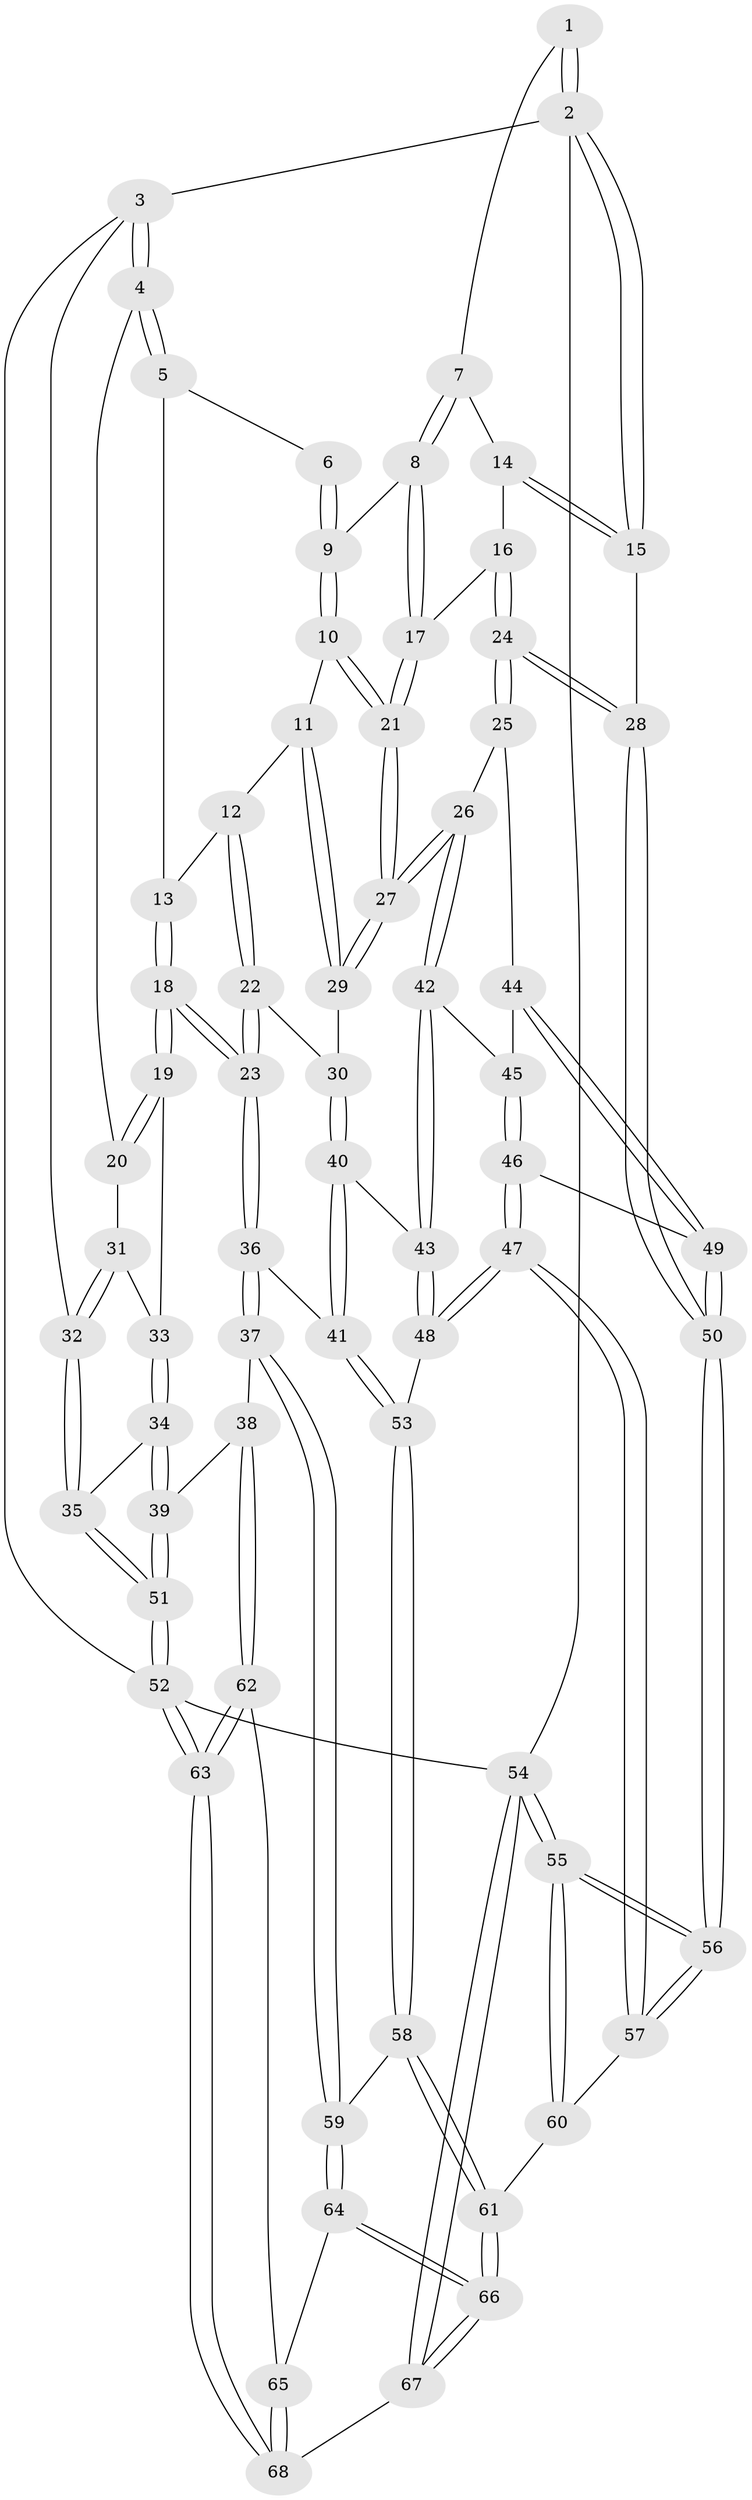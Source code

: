 // coarse degree distribution, {4: 0.5526315789473685, 7: 0.02631578947368421, 5: 0.21052631578947367, 6: 0.07894736842105263, 3: 0.13157894736842105}
// Generated by graph-tools (version 1.1) at 2025/24/03/03/25 07:24:33]
// undirected, 68 vertices, 167 edges
graph export_dot {
graph [start="1"]
  node [color=gray90,style=filled];
  1 [pos="+0.6171466164437837+0"];
  2 [pos="+1+0"];
  3 [pos="+0+0"];
  4 [pos="+0.010718363148248684+0"];
  5 [pos="+0.3414099373763101+0"];
  6 [pos="+0.5310943788534447+0"];
  7 [pos="+0.8027653349537207+0.11740368855836232"];
  8 [pos="+0.7092859211142101+0.17479738572677075"];
  9 [pos="+0.6194010553354383+0.2051969870396688"];
  10 [pos="+0.6135661488905523+0.21926565465119752"];
  11 [pos="+0.5965341087910371+0.23419331995377438"];
  12 [pos="+0.512395362511258+0.25011911474719145"];
  13 [pos="+0.4208810515198787+0.17595362775778703"];
  14 [pos="+0.8157081098380523+0.12212247493350147"];
  15 [pos="+1+0"];
  16 [pos="+0.8723777780519975+0.24564383632726675"];
  17 [pos="+0.7871104045446865+0.2831704054518121"];
  18 [pos="+0.26825759330082605+0.3335344129624803"];
  19 [pos="+0.2569839603818598+0.32637106709657143"];
  20 [pos="+0.18238516718038633+0.22959823789671477"];
  21 [pos="+0.7446665605661947+0.31675325624690226"];
  22 [pos="+0.4627543173137142+0.3370908154097326"];
  23 [pos="+0.3277960235124077+0.41567847777122785"];
  24 [pos="+1+0.367430726701269"];
  25 [pos="+0.9427163155442516+0.43093427329414685"];
  26 [pos="+0.7455692398521097+0.44875731077578"];
  27 [pos="+0.7369968315710604+0.435072388130087"];
  28 [pos="+1+0.3675512982472272"];
  29 [pos="+0.6150527968466668+0.38643005884853404"];
  30 [pos="+0.5677749621134526+0.41452527108041587"];
  31 [pos="+0.03886083395745731+0.34982692113496927"];
  32 [pos="+0+0.38024849666400673"];
  33 [pos="+0.11758646390890624+0.41518139654997255"];
  34 [pos="+0.09444487231131805+0.4793706650754161"];
  35 [pos="+0+0.46692032489342694"];
  36 [pos="+0.34443726279017023+0.5779574057141005"];
  37 [pos="+0.33157958606645194+0.6003745511100045"];
  38 [pos="+0.25066184971951905+0.6323071786580977"];
  39 [pos="+0.21195407188596288+0.6175839860579058"];
  40 [pos="+0.5185027792216147+0.5348896022917893"];
  41 [pos="+0.4926992299595084+0.5486482169583102"];
  42 [pos="+0.7280193020975523+0.4977126876378848"];
  43 [pos="+0.6838897702751365+0.5478503156933527"];
  44 [pos="+0.8771302380656172+0.5692363615326711"];
  45 [pos="+0.775812972931415+0.5446150847253403"];
  46 [pos="+0.838368296056555+0.6546270070844736"];
  47 [pos="+0.7942360577339231+0.7196805303716779"];
  48 [pos="+0.6973936975173539+0.6841054532527582"];
  49 [pos="+0.8691686375291912+0.633405119958566"];
  50 [pos="+1+0.6804128123095327"];
  51 [pos="+0+0.6367785756986768"];
  52 [pos="+0+1"];
  53 [pos="+0.6387723211784332+0.7166286196872366"];
  54 [pos="+1+1"];
  55 [pos="+1+1"];
  56 [pos="+1+0.7973166177793037"];
  57 [pos="+0.8206838377677036+0.7735595392133727"];
  58 [pos="+0.5672551688033216+0.8056626024165163"];
  59 [pos="+0.47213730304133483+0.813711558413859"];
  60 [pos="+0.7937721798160662+0.854225458001974"];
  61 [pos="+0.7038861328761306+0.9302366434314322"];
  62 [pos="+0.09462233961267663+0.9651756035813421"];
  63 [pos="+0+1"];
  64 [pos="+0.45971858599873233+0.841440342881724"];
  65 [pos="+0.4291471510389434+0.8840334739512754"];
  66 [pos="+0.6947136246249351+1"];
  67 [pos="+0.6989640730495107+1"];
  68 [pos="+0.453952208809349+1"];
  1 -- 2;
  1 -- 2;
  1 -- 7;
  2 -- 3;
  2 -- 15;
  2 -- 15;
  2 -- 54;
  3 -- 4;
  3 -- 4;
  3 -- 32;
  3 -- 52;
  4 -- 5;
  4 -- 5;
  4 -- 20;
  5 -- 6;
  5 -- 13;
  6 -- 9;
  6 -- 9;
  7 -- 8;
  7 -- 8;
  7 -- 14;
  8 -- 9;
  8 -- 17;
  8 -- 17;
  9 -- 10;
  9 -- 10;
  10 -- 11;
  10 -- 21;
  10 -- 21;
  11 -- 12;
  11 -- 29;
  11 -- 29;
  12 -- 13;
  12 -- 22;
  12 -- 22;
  13 -- 18;
  13 -- 18;
  14 -- 15;
  14 -- 15;
  14 -- 16;
  15 -- 28;
  16 -- 17;
  16 -- 24;
  16 -- 24;
  17 -- 21;
  17 -- 21;
  18 -- 19;
  18 -- 19;
  18 -- 23;
  18 -- 23;
  19 -- 20;
  19 -- 20;
  19 -- 33;
  20 -- 31;
  21 -- 27;
  21 -- 27;
  22 -- 23;
  22 -- 23;
  22 -- 30;
  23 -- 36;
  23 -- 36;
  24 -- 25;
  24 -- 25;
  24 -- 28;
  24 -- 28;
  25 -- 26;
  25 -- 44;
  26 -- 27;
  26 -- 27;
  26 -- 42;
  26 -- 42;
  27 -- 29;
  27 -- 29;
  28 -- 50;
  28 -- 50;
  29 -- 30;
  30 -- 40;
  30 -- 40;
  31 -- 32;
  31 -- 32;
  31 -- 33;
  32 -- 35;
  32 -- 35;
  33 -- 34;
  33 -- 34;
  34 -- 35;
  34 -- 39;
  34 -- 39;
  35 -- 51;
  35 -- 51;
  36 -- 37;
  36 -- 37;
  36 -- 41;
  37 -- 38;
  37 -- 59;
  37 -- 59;
  38 -- 39;
  38 -- 62;
  38 -- 62;
  39 -- 51;
  39 -- 51;
  40 -- 41;
  40 -- 41;
  40 -- 43;
  41 -- 53;
  41 -- 53;
  42 -- 43;
  42 -- 43;
  42 -- 45;
  43 -- 48;
  43 -- 48;
  44 -- 45;
  44 -- 49;
  44 -- 49;
  45 -- 46;
  45 -- 46;
  46 -- 47;
  46 -- 47;
  46 -- 49;
  47 -- 48;
  47 -- 48;
  47 -- 57;
  47 -- 57;
  48 -- 53;
  49 -- 50;
  49 -- 50;
  50 -- 56;
  50 -- 56;
  51 -- 52;
  51 -- 52;
  52 -- 63;
  52 -- 63;
  52 -- 54;
  53 -- 58;
  53 -- 58;
  54 -- 55;
  54 -- 55;
  54 -- 67;
  54 -- 67;
  55 -- 56;
  55 -- 56;
  55 -- 60;
  55 -- 60;
  56 -- 57;
  56 -- 57;
  57 -- 60;
  58 -- 59;
  58 -- 61;
  58 -- 61;
  59 -- 64;
  59 -- 64;
  60 -- 61;
  61 -- 66;
  61 -- 66;
  62 -- 63;
  62 -- 63;
  62 -- 65;
  63 -- 68;
  63 -- 68;
  64 -- 65;
  64 -- 66;
  64 -- 66;
  65 -- 68;
  65 -- 68;
  66 -- 67;
  66 -- 67;
  67 -- 68;
}
